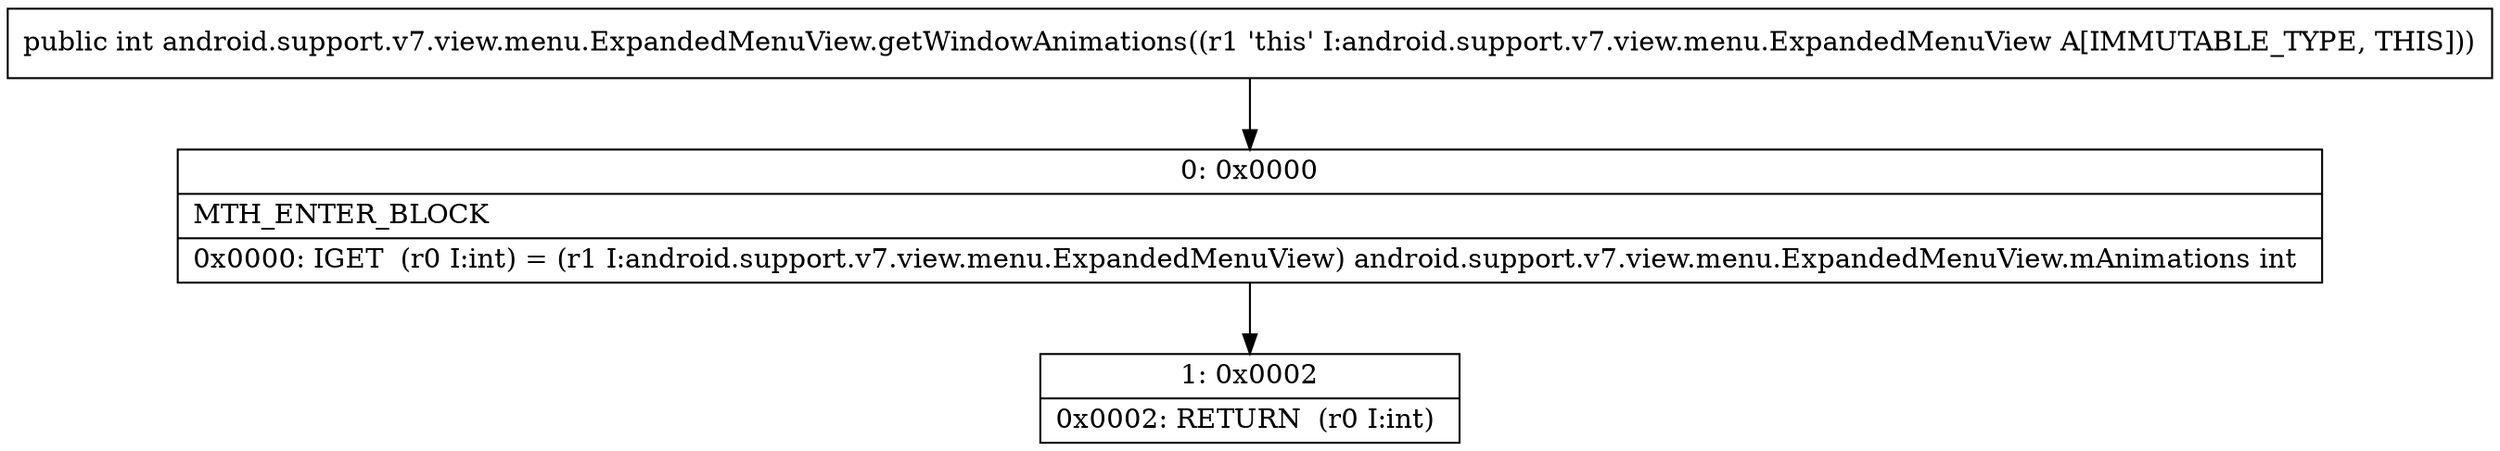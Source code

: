 digraph "CFG forandroid.support.v7.view.menu.ExpandedMenuView.getWindowAnimations()I" {
Node_0 [shape=record,label="{0\:\ 0x0000|MTH_ENTER_BLOCK\l|0x0000: IGET  (r0 I:int) = (r1 I:android.support.v7.view.menu.ExpandedMenuView) android.support.v7.view.menu.ExpandedMenuView.mAnimations int \l}"];
Node_1 [shape=record,label="{1\:\ 0x0002|0x0002: RETURN  (r0 I:int) \l}"];
MethodNode[shape=record,label="{public int android.support.v7.view.menu.ExpandedMenuView.getWindowAnimations((r1 'this' I:android.support.v7.view.menu.ExpandedMenuView A[IMMUTABLE_TYPE, THIS])) }"];
MethodNode -> Node_0;
Node_0 -> Node_1;
}

